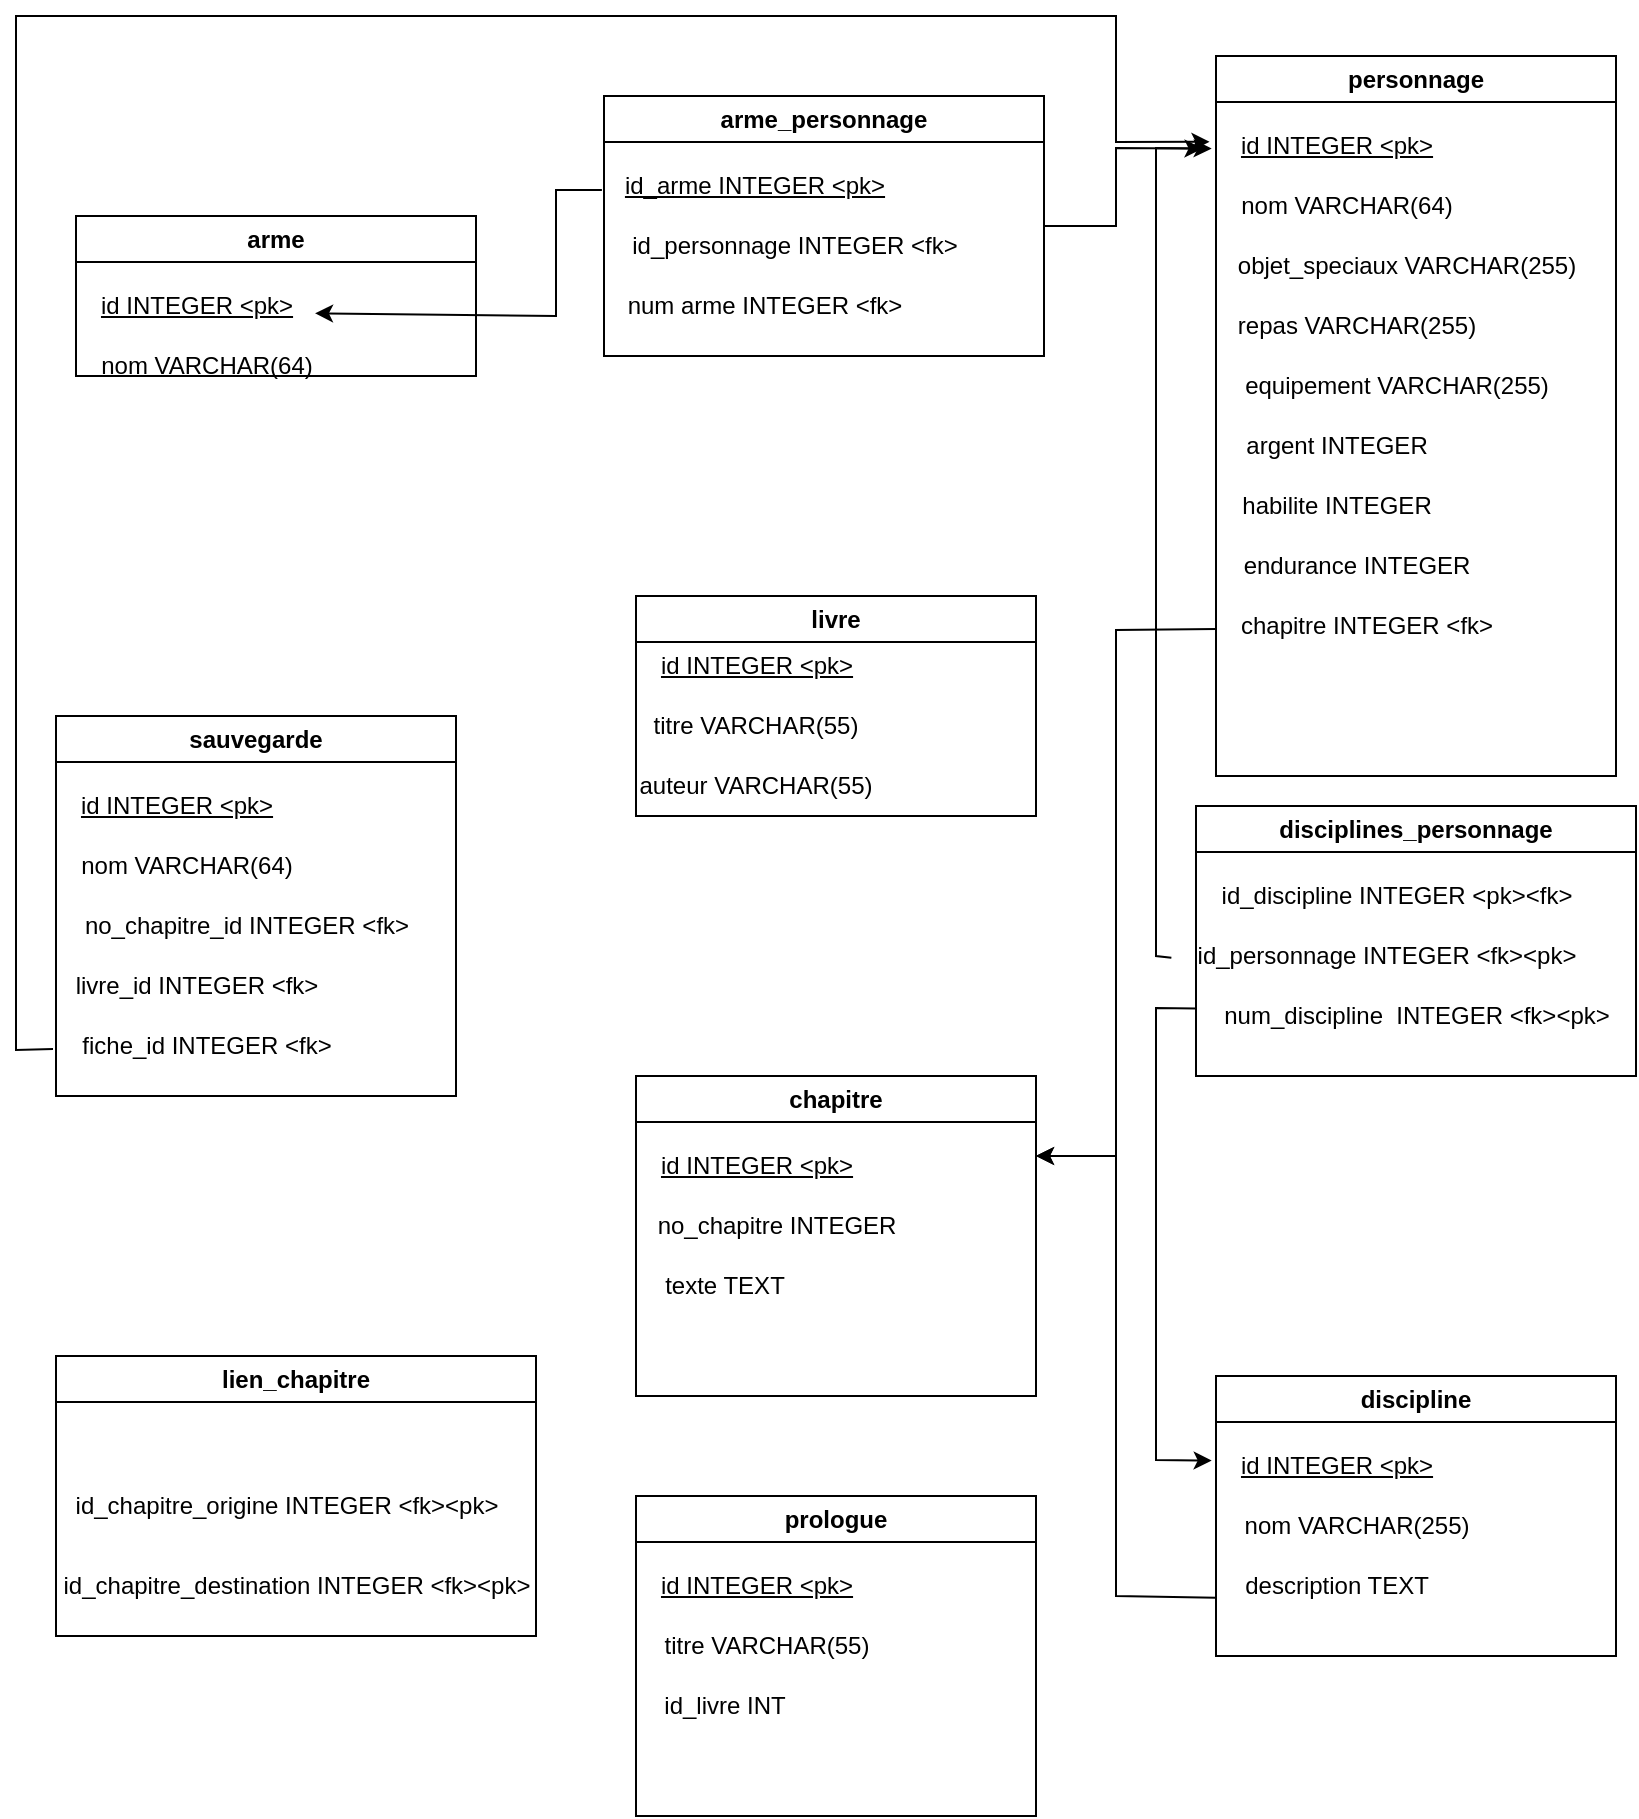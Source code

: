 <mxfile version="22.0.0" type="device">
  <diagram name="Page-1" id="x-uxpsHx32nLOm2oYGz4">
    <mxGraphModel dx="712" dy="824" grid="1" gridSize="10" guides="1" tooltips="1" connect="1" arrows="1" fold="1" page="1" pageScale="1" pageWidth="827" pageHeight="1169" math="0" shadow="0">
      <root>
        <mxCell id="0" />
        <mxCell id="1" parent="0" />
        <mxCell id="iNsdmit7dDFyfxii4Sh--5" value="arme" style="swimlane;whiteSpace=wrap;html=1;" parent="1" vertex="1">
          <mxGeometry x="40" y="120" width="200" height="80" as="geometry" />
        </mxCell>
        <mxCell id="iNsdmit7dDFyfxii4Sh--18" value="&lt;u&gt;id INTEGER &amp;lt;pk&amp;gt;&lt;/u&gt;" style="text;html=1;align=center;verticalAlign=middle;resizable=0;points=[];autosize=1;strokeColor=none;fillColor=none;" parent="iNsdmit7dDFyfxii4Sh--5" vertex="1">
          <mxGeometry y="30" width="120" height="30" as="geometry" />
        </mxCell>
        <mxCell id="iNsdmit7dDFyfxii4Sh--19" value="nom VARCHAR(64)" style="text;html=1;align=center;verticalAlign=middle;resizable=0;points=[];autosize=1;strokeColor=none;fillColor=none;" parent="iNsdmit7dDFyfxii4Sh--5" vertex="1">
          <mxGeometry y="60" width="130" height="30" as="geometry" />
        </mxCell>
        <mxCell id="iNsdmit7dDFyfxii4Sh--6" value="arme_personnage" style="swimlane;whiteSpace=wrap;html=1;startSize=23;" parent="1" vertex="1">
          <mxGeometry x="304" y="60" width="220" height="130" as="geometry" />
        </mxCell>
        <mxCell id="iNsdmit7dDFyfxii4Sh--35" value="&lt;u&gt;id_arme INTEGER &amp;lt;pk&amp;gt;&lt;/u&gt;" style="text;html=1;align=center;verticalAlign=middle;resizable=0;points=[];autosize=1;strokeColor=none;fillColor=none;" parent="iNsdmit7dDFyfxii4Sh--6" vertex="1">
          <mxGeometry y="30" width="150" height="30" as="geometry" />
        </mxCell>
        <mxCell id="iNsdmit7dDFyfxii4Sh--36" value="id_personnage INTEGER &amp;lt;fk&amp;gt;" style="text;html=1;align=center;verticalAlign=middle;resizable=0;points=[];autosize=1;strokeColor=none;fillColor=none;" parent="iNsdmit7dDFyfxii4Sh--6" vertex="1">
          <mxGeometry y="60" width="190" height="30" as="geometry" />
        </mxCell>
        <mxCell id="iNsdmit7dDFyfxii4Sh--37" value="num arme INTEGER &amp;lt;fk&amp;gt;" style="text;html=1;align=center;verticalAlign=middle;resizable=0;points=[];autosize=1;strokeColor=none;fillColor=none;" parent="iNsdmit7dDFyfxii4Sh--6" vertex="1">
          <mxGeometry y="90" width="160" height="30" as="geometry" />
        </mxCell>
        <mxCell id="iNsdmit7dDFyfxii4Sh--7" value="disciplines_personnage" style="swimlane;whiteSpace=wrap;html=1;" parent="1" vertex="1">
          <mxGeometry x="600" y="415" width="220" height="135" as="geometry" />
        </mxCell>
        <mxCell id="iNsdmit7dDFyfxii4Sh--32" value="id_discipline INTEGER &amp;lt;pk&amp;gt;&amp;lt;fk&amp;gt;" style="text;html=1;align=center;verticalAlign=middle;resizable=0;points=[];autosize=1;strokeColor=none;fillColor=none;" parent="iNsdmit7dDFyfxii4Sh--7" vertex="1">
          <mxGeometry y="30" width="200" height="30" as="geometry" />
        </mxCell>
        <mxCell id="iNsdmit7dDFyfxii4Sh--33" value="id_personnage INTEGER &amp;lt;fk&amp;gt;&amp;lt;pk&amp;gt;" style="text;html=1;align=center;verticalAlign=middle;resizable=0;points=[];autosize=1;strokeColor=none;fillColor=none;" parent="iNsdmit7dDFyfxii4Sh--7" vertex="1">
          <mxGeometry x="-10" y="60" width="210" height="30" as="geometry" />
        </mxCell>
        <mxCell id="f0M6Iw1k76QviEX2Mz7q-12" value="num_discipline&amp;nbsp; INTEGER &amp;lt;fk&amp;gt;&amp;lt;pk&amp;gt;" style="text;html=1;align=center;verticalAlign=middle;resizable=0;points=[];autosize=1;strokeColor=none;fillColor=none;" vertex="1" parent="iNsdmit7dDFyfxii4Sh--7">
          <mxGeometry y="90" width="220" height="30" as="geometry" />
        </mxCell>
        <mxCell id="iNsdmit7dDFyfxii4Sh--8" value="sauvegarde" style="swimlane;whiteSpace=wrap;html=1;startSize=23;" parent="1" vertex="1">
          <mxGeometry x="30" y="370" width="200" height="190" as="geometry" />
        </mxCell>
        <mxCell id="iNsdmit7dDFyfxii4Sh--38" value="&lt;u&gt;id INTEGER &amp;lt;pk&amp;gt;&lt;/u&gt;" style="text;html=1;align=center;verticalAlign=middle;resizable=0;points=[];autosize=1;strokeColor=none;fillColor=none;" parent="iNsdmit7dDFyfxii4Sh--8" vertex="1">
          <mxGeometry y="30" width="120" height="30" as="geometry" />
        </mxCell>
        <mxCell id="iNsdmit7dDFyfxii4Sh--39" value="nom VARCHAR(64)" style="text;html=1;align=center;verticalAlign=middle;resizable=0;points=[];autosize=1;strokeColor=none;fillColor=none;" parent="iNsdmit7dDFyfxii4Sh--8" vertex="1">
          <mxGeometry y="60" width="130" height="30" as="geometry" />
        </mxCell>
        <mxCell id="iNsdmit7dDFyfxii4Sh--40" value="no_chapitre_id INTEGER &amp;lt;fk&amp;gt;" style="text;html=1;align=center;verticalAlign=middle;resizable=0;points=[];autosize=1;strokeColor=none;fillColor=none;" parent="iNsdmit7dDFyfxii4Sh--8" vertex="1">
          <mxGeometry y="90" width="190" height="30" as="geometry" />
        </mxCell>
        <mxCell id="iNsdmit7dDFyfxii4Sh--41" value="livre_id INTEGER &amp;lt;fk&amp;gt;" style="text;html=1;align=center;verticalAlign=middle;resizable=0;points=[];autosize=1;strokeColor=none;fillColor=none;" parent="iNsdmit7dDFyfxii4Sh--8" vertex="1">
          <mxGeometry y="120" width="140" height="30" as="geometry" />
        </mxCell>
        <mxCell id="iNsdmit7dDFyfxii4Sh--42" value="fiche_id INTEGER &amp;lt;fk&amp;gt;" style="text;html=1;align=center;verticalAlign=middle;resizable=0;points=[];autosize=1;strokeColor=none;fillColor=none;" parent="iNsdmit7dDFyfxii4Sh--8" vertex="1">
          <mxGeometry y="150" width="150" height="30" as="geometry" />
        </mxCell>
        <mxCell id="iNsdmit7dDFyfxii4Sh--9" value="lien_chapitre" style="swimlane;whiteSpace=wrap;html=1;" parent="1" vertex="1">
          <mxGeometry x="30" y="690" width="240" height="140" as="geometry" />
        </mxCell>
        <mxCell id="iNsdmit7dDFyfxii4Sh--27" value="id_chapitre_origine INTEGER &amp;lt;fk&amp;gt;&amp;lt;pk&amp;gt;" style="text;html=1;align=center;verticalAlign=middle;resizable=0;points=[];autosize=1;strokeColor=none;fillColor=none;" parent="iNsdmit7dDFyfxii4Sh--9" vertex="1">
          <mxGeometry y="60" width="230" height="30" as="geometry" />
        </mxCell>
        <mxCell id="iNsdmit7dDFyfxii4Sh--28" value="id_chapitre_destination INTEGER &amp;lt;fk&amp;gt;&amp;lt;pk&amp;gt;" style="text;html=1;align=center;verticalAlign=middle;resizable=0;points=[];autosize=1;strokeColor=none;fillColor=none;" parent="iNsdmit7dDFyfxii4Sh--9" vertex="1">
          <mxGeometry x="-10" y="100" width="260" height="30" as="geometry" />
        </mxCell>
        <mxCell id="iNsdmit7dDFyfxii4Sh--10" value="livre" style="swimlane;whiteSpace=wrap;html=1;startSize=23;" parent="1" vertex="1">
          <mxGeometry x="320" y="310" width="200" height="110" as="geometry" />
        </mxCell>
        <mxCell id="iNsdmit7dDFyfxii4Sh--15" value="&lt;u&gt;id INTEGER &amp;lt;pk&amp;gt;&lt;/u&gt;" style="text;html=1;align=center;verticalAlign=middle;resizable=0;points=[];autosize=1;strokeColor=none;fillColor=none;" parent="iNsdmit7dDFyfxii4Sh--10" vertex="1">
          <mxGeometry y="20" width="120" height="30" as="geometry" />
        </mxCell>
        <mxCell id="iNsdmit7dDFyfxii4Sh--17" value="titre VARCHAR(55)" style="text;html=1;strokeColor=none;fillColor=none;align=center;verticalAlign=middle;whiteSpace=wrap;rounded=0;" parent="iNsdmit7dDFyfxii4Sh--10" vertex="1">
          <mxGeometry y="50" width="120" height="30" as="geometry" />
        </mxCell>
        <mxCell id="f0M6Iw1k76QviEX2Mz7q-13" value="auteur&amp;nbsp;VARCHAR(55)" style="text;html=1;strokeColor=none;fillColor=none;align=center;verticalAlign=middle;whiteSpace=wrap;rounded=0;" vertex="1" parent="iNsdmit7dDFyfxii4Sh--10">
          <mxGeometry y="80" width="120" height="30" as="geometry" />
        </mxCell>
        <mxCell id="iNsdmit7dDFyfxii4Sh--11" value="personnage" style="swimlane;whiteSpace=wrap;html=1;" parent="1" vertex="1">
          <mxGeometry x="610" y="40" width="200" height="360" as="geometry" />
        </mxCell>
        <mxCell id="iNsdmit7dDFyfxii4Sh--43" value="&lt;u&gt;id INTEGER &amp;lt;pk&amp;gt;&lt;/u&gt;" style="text;html=1;align=center;verticalAlign=middle;resizable=0;points=[];autosize=1;strokeColor=none;fillColor=none;" parent="iNsdmit7dDFyfxii4Sh--11" vertex="1">
          <mxGeometry y="30" width="120" height="30" as="geometry" />
        </mxCell>
        <mxCell id="iNsdmit7dDFyfxii4Sh--44" value="nom VARCHAR(64)" style="text;html=1;align=center;verticalAlign=middle;resizable=0;points=[];autosize=1;strokeColor=none;fillColor=none;" parent="iNsdmit7dDFyfxii4Sh--11" vertex="1">
          <mxGeometry y="60" width="130" height="30" as="geometry" />
        </mxCell>
        <mxCell id="iNsdmit7dDFyfxii4Sh--52" value="repas VARCHAR(255)" style="text;html=1;align=center;verticalAlign=middle;resizable=0;points=[];autosize=1;strokeColor=none;fillColor=none;" parent="iNsdmit7dDFyfxii4Sh--11" vertex="1">
          <mxGeometry y="120" width="140" height="30" as="geometry" />
        </mxCell>
        <mxCell id="iNsdmit7dDFyfxii4Sh--53" value="objet_speciaux VARCHAR(255)" style="text;html=1;align=center;verticalAlign=middle;resizable=0;points=[];autosize=1;strokeColor=none;fillColor=none;" parent="iNsdmit7dDFyfxii4Sh--11" vertex="1">
          <mxGeometry y="90" width="190" height="30" as="geometry" />
        </mxCell>
        <mxCell id="iNsdmit7dDFyfxii4Sh--46" value="equipement&amp;nbsp;VARCHAR(255)" style="text;html=1;align=center;verticalAlign=middle;resizable=0;points=[];autosize=1;strokeColor=none;fillColor=none;" parent="iNsdmit7dDFyfxii4Sh--11" vertex="1">
          <mxGeometry y="150" width="180" height="30" as="geometry" />
        </mxCell>
        <mxCell id="iNsdmit7dDFyfxii4Sh--45" value="argent&amp;nbsp;INTEGER" style="text;html=1;align=center;verticalAlign=middle;resizable=0;points=[];autosize=1;strokeColor=none;fillColor=none;" parent="iNsdmit7dDFyfxii4Sh--11" vertex="1">
          <mxGeometry x="5" y="180" width="110" height="30" as="geometry" />
        </mxCell>
        <mxCell id="f0M6Iw1k76QviEX2Mz7q-9" value="habilite INTEGER" style="text;html=1;align=center;verticalAlign=middle;resizable=0;points=[];autosize=1;strokeColor=none;fillColor=none;" vertex="1" parent="iNsdmit7dDFyfxii4Sh--11">
          <mxGeometry y="210" width="120" height="30" as="geometry" />
        </mxCell>
        <mxCell id="f0M6Iw1k76QviEX2Mz7q-10" value="endurance&amp;nbsp;INTEGER" style="text;html=1;align=center;verticalAlign=middle;resizable=0;points=[];autosize=1;strokeColor=none;fillColor=none;" vertex="1" parent="iNsdmit7dDFyfxii4Sh--11">
          <mxGeometry y="240" width="140" height="30" as="geometry" />
        </mxCell>
        <mxCell id="iNsdmit7dDFyfxii4Sh--55" value="chapitre INTEGER &amp;lt;fk&amp;gt;" style="text;html=1;align=center;verticalAlign=middle;resizable=0;points=[];autosize=1;strokeColor=none;fillColor=none;" parent="iNsdmit7dDFyfxii4Sh--11" vertex="1">
          <mxGeometry y="270" width="150" height="30" as="geometry" />
        </mxCell>
        <mxCell id="iNsdmit7dDFyfxii4Sh--12" value="chapitre" style="swimlane;whiteSpace=wrap;html=1;" parent="1" vertex="1">
          <mxGeometry x="320" y="550" width="200" height="160" as="geometry" />
        </mxCell>
        <mxCell id="iNsdmit7dDFyfxii4Sh--21" value="&lt;u&gt;id INTEGER &amp;lt;pk&amp;gt;&lt;/u&gt;" style="text;html=1;align=center;verticalAlign=middle;resizable=0;points=[];autosize=1;strokeColor=none;fillColor=none;" parent="iNsdmit7dDFyfxii4Sh--12" vertex="1">
          <mxGeometry y="30" width="120" height="30" as="geometry" />
        </mxCell>
        <mxCell id="iNsdmit7dDFyfxii4Sh--24" value="no_chapitre INTEGER" style="text;html=1;align=center;verticalAlign=middle;resizable=0;points=[];autosize=1;strokeColor=none;fillColor=none;" parent="iNsdmit7dDFyfxii4Sh--12" vertex="1">
          <mxGeometry y="60" width="140" height="30" as="geometry" />
        </mxCell>
        <mxCell id="iNsdmit7dDFyfxii4Sh--25" value="texte TEXT" style="text;html=1;align=center;verticalAlign=middle;resizable=0;points=[];autosize=1;strokeColor=none;fillColor=none;" parent="iNsdmit7dDFyfxii4Sh--12" vertex="1">
          <mxGeometry x="4" y="90" width="80" height="30" as="geometry" />
        </mxCell>
        <mxCell id="iNsdmit7dDFyfxii4Sh--13" value="discipline" style="swimlane;whiteSpace=wrap;html=1;" parent="1" vertex="1">
          <mxGeometry x="610" y="700" width="200" height="140" as="geometry" />
        </mxCell>
        <mxCell id="iNsdmit7dDFyfxii4Sh--29" value="&lt;u&gt;id INTEGER &amp;lt;pk&amp;gt;&lt;/u&gt;" style="text;html=1;align=center;verticalAlign=middle;resizable=0;points=[];autosize=1;strokeColor=none;fillColor=none;" parent="iNsdmit7dDFyfxii4Sh--13" vertex="1">
          <mxGeometry y="30" width="120" height="30" as="geometry" />
        </mxCell>
        <mxCell id="iNsdmit7dDFyfxii4Sh--30" value="nom VARCHAR(255)" style="text;html=1;align=center;verticalAlign=middle;resizable=0;points=[];autosize=1;strokeColor=none;fillColor=none;" parent="iNsdmit7dDFyfxii4Sh--13" vertex="1">
          <mxGeometry y="60" width="140" height="30" as="geometry" />
        </mxCell>
        <mxCell id="f0M6Iw1k76QviEX2Mz7q-11" value="description TEXT" style="text;html=1;align=center;verticalAlign=middle;resizable=0;points=[];autosize=1;strokeColor=none;fillColor=none;" vertex="1" parent="iNsdmit7dDFyfxii4Sh--13">
          <mxGeometry y="90" width="120" height="30" as="geometry" />
        </mxCell>
        <mxCell id="iNsdmit7dDFyfxii4Sh--66" value="" style="endArrow=classic;html=1;rounded=0;exitX=0.001;exitY=0.552;exitDx=0;exitDy=0;exitPerimeter=0;entryX=1;entryY=0.25;entryDx=0;entryDy=0;" parent="1" source="iNsdmit7dDFyfxii4Sh--55" target="iNsdmit7dDFyfxii4Sh--12" edge="1">
          <mxGeometry width="50" height="50" relative="1" as="geometry">
            <mxPoint x="430" y="440" as="sourcePoint" />
            <mxPoint x="480" y="390" as="targetPoint" />
            <Array as="points">
              <mxPoint x="560" y="327" />
              <mxPoint x="560" y="590" />
            </Array>
          </mxGeometry>
        </mxCell>
        <mxCell id="iNsdmit7dDFyfxii4Sh--67" value="" style="endArrow=classic;html=1;rounded=0;exitX=0.001;exitY=0.695;exitDx=0;exitDy=0;exitPerimeter=0;entryX=1;entryY=0.25;entryDx=0;entryDy=0;" parent="1" target="iNsdmit7dDFyfxii4Sh--12" edge="1">
          <mxGeometry width="50" height="50" relative="1" as="geometry">
            <mxPoint x="610.14" y="810.85" as="sourcePoint" />
            <mxPoint x="480" y="390" as="targetPoint" />
            <Array as="points">
              <mxPoint x="560" y="810" />
              <mxPoint x="560" y="590" />
            </Array>
          </mxGeometry>
        </mxCell>
        <mxCell id="iNsdmit7dDFyfxii4Sh--68" value="" style="endArrow=classic;html=1;rounded=0;exitX=0;exitY=0.75;exitDx=0;exitDy=0;entryX=-0.018;entryY=0.41;entryDx=0;entryDy=0;entryPerimeter=0;" parent="1" source="iNsdmit7dDFyfxii4Sh--7" target="iNsdmit7dDFyfxii4Sh--29" edge="1">
          <mxGeometry width="50" height="50" relative="1" as="geometry">
            <mxPoint x="430" y="440" as="sourcePoint" />
            <mxPoint x="480" y="390" as="targetPoint" />
            <Array as="points">
              <mxPoint x="580" y="516" />
              <mxPoint x="580" y="742" />
            </Array>
          </mxGeometry>
        </mxCell>
        <mxCell id="iNsdmit7dDFyfxii4Sh--69" value="" style="endArrow=classic;html=1;rounded=0;exitX=-0.011;exitY=0.529;exitDx=0;exitDy=0;exitPerimeter=0;entryX=-0.018;entryY=0.543;entryDx=0;entryDy=0;entryPerimeter=0;" parent="1" source="iNsdmit7dDFyfxii4Sh--33" target="iNsdmit7dDFyfxii4Sh--43" edge="1">
          <mxGeometry width="50" height="50" relative="1" as="geometry">
            <mxPoint x="430" y="440" as="sourcePoint" />
            <mxPoint x="480" y="390" as="targetPoint" />
            <Array as="points">
              <mxPoint x="580" y="490" />
              <mxPoint x="580" y="86" />
            </Array>
          </mxGeometry>
        </mxCell>
        <mxCell id="iNsdmit7dDFyfxii4Sh--71" value="" style="endArrow=classic;html=1;rounded=0;exitX=-0.007;exitY=0.567;exitDx=0;exitDy=0;exitPerimeter=0;entryX=0.996;entryY=0.621;entryDx=0;entryDy=0;entryPerimeter=0;" parent="1" source="iNsdmit7dDFyfxii4Sh--35" edge="1" target="iNsdmit7dDFyfxii4Sh--18">
          <mxGeometry width="50" height="50" relative="1" as="geometry">
            <mxPoint x="430" y="440" as="sourcePoint" />
            <mxPoint x="240" y="165" as="targetPoint" />
            <Array as="points">
              <mxPoint x="280" y="107" />
              <mxPoint x="280" y="170" />
            </Array>
          </mxGeometry>
        </mxCell>
        <mxCell id="iNsdmit7dDFyfxii4Sh--72" value="" style="endArrow=classic;html=1;rounded=0;entryX=-0.056;entryY=0.543;entryDx=0;entryDy=0;entryPerimeter=0;exitX=1;exitY=0.5;exitDx=0;exitDy=0;" parent="1" target="iNsdmit7dDFyfxii4Sh--43" edge="1" source="iNsdmit7dDFyfxii4Sh--6">
          <mxGeometry width="50" height="50" relative="1" as="geometry">
            <mxPoint x="520" y="170" as="sourcePoint" />
            <mxPoint x="580" y="90" as="targetPoint" />
            <Array as="points">
              <mxPoint x="560" y="125" />
              <mxPoint x="560" y="86" />
            </Array>
          </mxGeometry>
        </mxCell>
        <mxCell id="iNsdmit7dDFyfxii4Sh--74" value="" style="endArrow=classic;html=1;rounded=0;exitX=-0.01;exitY=0.552;exitDx=0;exitDy=0;exitPerimeter=0;entryX=-0.027;entryY=0.429;entryDx=0;entryDy=0;entryPerimeter=0;" parent="1" source="iNsdmit7dDFyfxii4Sh--42" target="iNsdmit7dDFyfxii4Sh--43" edge="1">
          <mxGeometry width="50" height="50" relative="1" as="geometry">
            <mxPoint x="430" y="440" as="sourcePoint" />
            <mxPoint x="480" y="390" as="targetPoint" />
            <Array as="points">
              <mxPoint x="10" y="537" />
              <mxPoint x="10" y="20" />
              <mxPoint x="560" y="20" />
              <mxPoint x="560" y="83" />
            </Array>
          </mxGeometry>
        </mxCell>
        <mxCell id="f0M6Iw1k76QviEX2Mz7q-14" value="prologue" style="swimlane;whiteSpace=wrap;html=1;" vertex="1" parent="1">
          <mxGeometry x="320" y="760" width="200" height="160" as="geometry" />
        </mxCell>
        <mxCell id="f0M6Iw1k76QviEX2Mz7q-15" value="&lt;u&gt;id INTEGER &amp;lt;pk&amp;gt;&lt;/u&gt;" style="text;html=1;align=center;verticalAlign=middle;resizable=0;points=[];autosize=1;strokeColor=none;fillColor=none;" vertex="1" parent="f0M6Iw1k76QviEX2Mz7q-14">
          <mxGeometry y="30" width="120" height="30" as="geometry" />
        </mxCell>
        <mxCell id="f0M6Iw1k76QviEX2Mz7q-16" value="titre VARCHAR(55)" style="text;html=1;align=center;verticalAlign=middle;resizable=0;points=[];autosize=1;strokeColor=none;fillColor=none;" vertex="1" parent="f0M6Iw1k76QviEX2Mz7q-14">
          <mxGeometry y="60" width="130" height="30" as="geometry" />
        </mxCell>
        <mxCell id="f0M6Iw1k76QviEX2Mz7q-17" value="id_livre INT" style="text;html=1;align=center;verticalAlign=middle;resizable=0;points=[];autosize=1;strokeColor=none;fillColor=none;" vertex="1" parent="f0M6Iw1k76QviEX2Mz7q-14">
          <mxGeometry x="4" y="90" width="80" height="30" as="geometry" />
        </mxCell>
      </root>
    </mxGraphModel>
  </diagram>
</mxfile>
